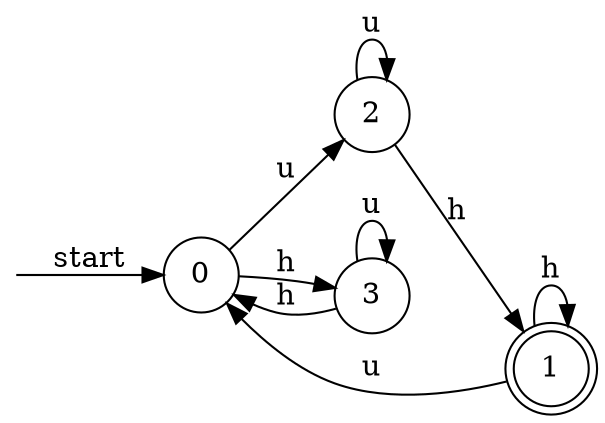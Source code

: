 digraph dfa {
    rankdir = LR;
    node [shape = circle];
    __start [style = invis, shape = point];
    __start -> "0" [ label = "start" ];
    node [shape = doublecircle]; "1"
    node [shape = circle];
    "2" -> "1" [ label = "h" ];
    "2" -> "2" [ label = "u" ];
    "1" -> "1" [ label = "h" ];
    "1" -> "0" [ label = "u" ];
    "3" -> "0" [ label = "h" ];
    "3" -> "3" [ label = "u" ];
    "0" -> "3" [ label = "h" ];
    "0" -> "2" [ label = "u" ];
}
